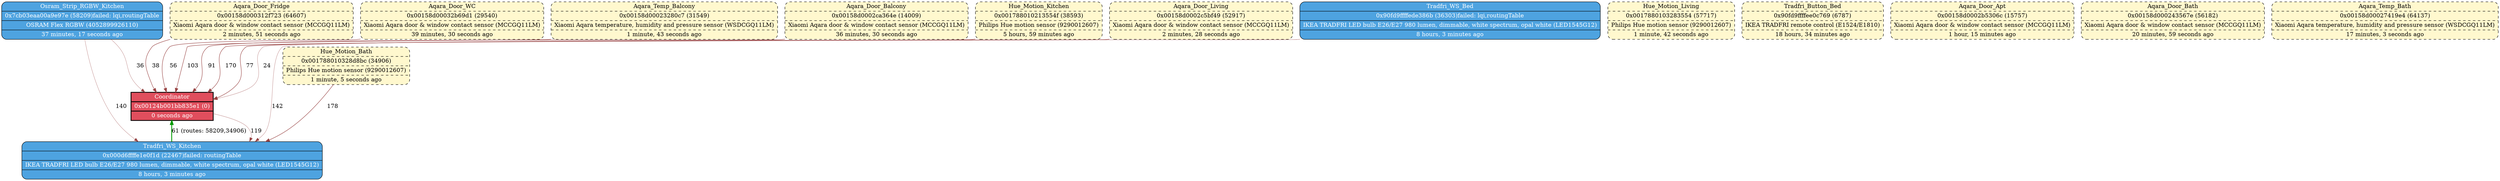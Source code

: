 digraph G {
node[shape=record];
  "0x00124b001bb835e1" [style="bold, filled", fillcolor="#e04e5d", fontcolor="#ffffff", label="{Coordinator|0x00124b001bb835e1 (0)|0 seconds ago}"];
  "0x00124b001bb835e1" -> "0x000d6ffffe1e0f1d" [penwidth=0.5, weight=0, color="#994444", label="119"]
  "0x001788010328d8bc" [style="rounded, dashed, filled", fillcolor="#fff8ce", fontcolor="#000000", label="{Hue_Motion_Bath|0x001788010328d8bc (34906)|Philips Hue motion sensor (9290012607)|1 minute, 5 seconds ago}"];
  "0x001788010328d8bc" -> "0x000d6ffffe1e0f1d" [penwidth=1, weight=0, color="#994444", label="178"]
  "0x0017880103283554" [style="rounded, dashed, filled", fillcolor="#fff8ce", fontcolor="#000000", label="{Hue_Motion_Living|0x0017880103283554 (57717)|Philips Hue motion sensor (9290012607)|1 minute, 42 seconds ago}"];
  "0x7cb03eaa00a9e97e" [style="rounded, filled", fillcolor="#4ea3e0", fontcolor="#ffffff", label="{Osram_Strip_RGBW_Kitchen|0x7cb03eaa00a9e97e (58209)failed: lqi,routingTable|OSRAM Flex RGBW (4052899926110)|37 minutes, 17 seconds ago}"];
  "0x7cb03eaa00a9e97e" -> "0x00124b001bb835e1" [penwidth=0.5, weight=0, color="#994444", label="36"]
  "0x7cb03eaa00a9e97e" -> "0x000d6ffffe1e0f1d" [penwidth=0.5, weight=0, color="#994444", label="140"]
  "0x90fd9ffffee0c769" [style="rounded, dashed, filled", fillcolor="#fff8ce", fontcolor="#000000", label="{Tradfri_Button_Bed|0x90fd9ffffee0c769 (6787)|IKEA TRADFRI remote control (E1524/E1810)|18 hours, 34 minutes ago}"];
  "0x00158d0002ca364e" [style="rounded, dashed, filled", fillcolor="#fff8ce", fontcolor="#000000", label="{Aqara_Door_Balcony|0x00158d0002ca364e (14009)|Xiaomi Aqara door & window contact sensor (MCCGQ11LM)|36 minutes, 30 seconds ago}"];
  "0x00158d0002ca364e" -> "0x00124b001bb835e1" [penwidth=1, weight=0, color="#994444", label="91"]
  "0x00158d0002c5bf49" [style="rounded, dashed, filled", fillcolor="#fff8ce", fontcolor="#000000", label="{Aqara_Door_Living|0x00158d0002c5bf49 (52917)|Xiaomi Aqara door & window contact sensor (MCCGQ11LM)|2 minutes, 28 seconds ago}"];
  "0x00158d0002c5bf49" -> "0x00124b001bb835e1" [penwidth=1, weight=0, color="#994444", label="77"]
  "0x00158d000312f723" [style="rounded, dashed, filled", fillcolor="#fff8ce", fontcolor="#000000", label="{Aqara_Door_Fridge|0x00158d000312f723 (64607)|Xiaomi Aqara door & window contact sensor (MCCGQ11LM)|2 minutes, 51 seconds ago}"];
  "0x00158d000312f723" -> "0x00124b001bb835e1" [penwidth=1, weight=0, color="#994444", label="38"]
  "0x00158d0002b5306c" [style="rounded, dashed, filled", fillcolor="#fff8ce", fontcolor="#000000", label="{Aqara_Door_Apt|0x00158d0002b5306c (15757)|Xiaomi Aqara door & window contact sensor (MCCGQ11LM)|1 hour, 15 minutes ago}"];
  "0x00158d00032b69d1" [style="rounded, dashed, filled", fillcolor="#fff8ce", fontcolor="#000000", label="{Aqara_Door_WC|0x00158d00032b69d1 (29540)|Xiaomi Aqara door & window contact sensor (MCCGQ11LM)|39 minutes, 30 seconds ago}"];
  "0x00158d00032b69d1" -> "0x00124b001bb835e1" [penwidth=1, weight=0, color="#994444", label="56"]
  "0x00158d000243567e" [style="rounded, dashed, filled", fillcolor="#fff8ce", fontcolor="#000000", label="{Aqara_Door_Bath|0x00158d000243567e (56182)|Xiaomi Aqara door & window contact sensor (MCCGQ11LM)|20 minutes, 59 seconds ago}"];
  "0x00158d00027419e4" [style="rounded, dashed, filled", fillcolor="#fff8ce", fontcolor="#000000", label="{Aqara_Temp_Bath|0x00158d00027419e4 (64137)|Xiaomi Aqara temperature, humidity and pressure sensor (WSDCGQ11LM)|17 minutes, 3 seconds ago}"];
  "0x00158d00023280c7" [style="rounded, dashed, filled", fillcolor="#fff8ce", fontcolor="#000000", label="{Aqara_Temp_Balcony|0x00158d00023280c7 (31549)|Xiaomi Aqara temperature, humidity and pressure sensor (WSDCGQ11LM)|1 minute, 43 seconds ago}"];
  "0x00158d00023280c7" -> "0x00124b001bb835e1" [penwidth=1, weight=0, color="#994444", label="103"]
  "0x90fd9ffffede386b" [style="rounded, filled", fillcolor="#4ea3e0", fontcolor="#ffffff", label="{Tradfri_WS_Bed|0x90fd9ffffede386b (36303)failed: lqi,routingTable|IKEA TRADFRI LED bulb E26/E27 980 lumen, dimmable, white spectrum, opal white (LED1545G12)|8 hours, 3 minutes ago}"];
  "0x90fd9ffffede386b" -> "0x00124b001bb835e1" [penwidth=0.5, weight=0, color="#994444", label="24"]
  "0x90fd9ffffede386b" -> "0x000d6ffffe1e0f1d" [penwidth=0.5, weight=0, color="#994444", label="142"]
  "0x000d6ffffe1e0f1d" [style="rounded, filled", fillcolor="#4ea3e0", fontcolor="#ffffff", label="{Tradfri_WS_Kitchen|0x000d6ffffe1e0f1d (22467)failed: routingTable|IKEA TRADFRI LED bulb E26/E27 980 lumen, dimmable, white spectrum, opal white (LED1545G12)|8 hours, 3 minutes ago}"];
  "0x000d6ffffe1e0f1d" -> "0x00124b001bb835e1" [penwidth=2, weight=1, color="#009900", label="61 (routes: 58209,34906)"]
  "0x001788010213554f" [style="rounded, dashed, filled", fillcolor="#fff8ce", fontcolor="#000000", label="{Hue_Motion_Kitchen|0x001788010213554f (38593)|Philips Hue motion sensor (9290012607)|5 hours, 59 minutes ago}"];
  "0x001788010213554f" -> "0x00124b001bb835e1" [penwidth=1, weight=0, color="#994444", label="170"]
}
